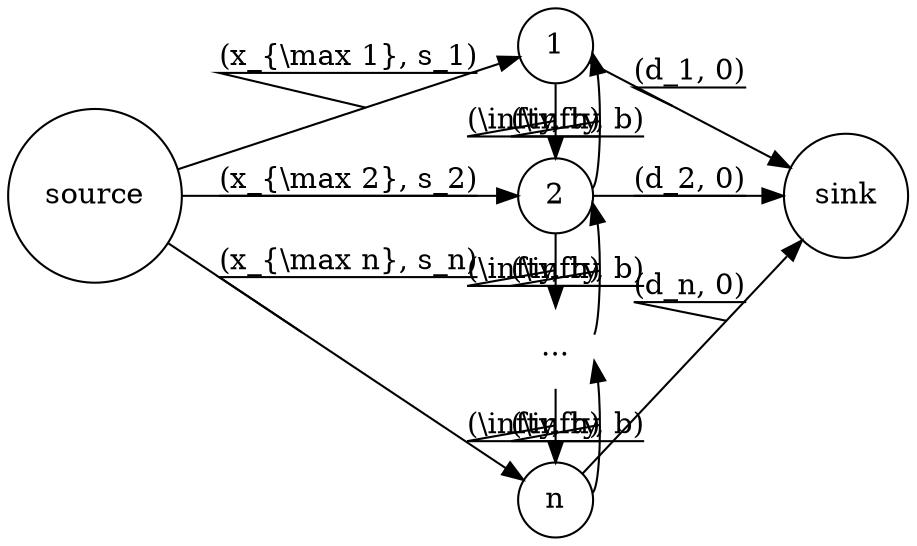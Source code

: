 digraph G {
	rankdir=LR
	root=start

	splines=true # use splines for edges, if needed to avoid overlap
	overlap=scale # (try to) stretch everything if edges overlap
	edge [decorate=true]

	node [shape=circle, texmode="math"];
	edge [texmode="math"];

	subgraph cluster_time {
		label="Time"
		esep=1
		edge [constraint=false]
		1 -> 2[label="(\\infty, h)"];
		2 -> m[label="(\\infty, h)"];
		m -> n[label="(\\infty, h)"];

		n -> m[label="(\\infty, b)"];
		m -> 2[label="(\\infty, b)"];
		2 -> 1[label="(\\infty, b)"];
		m[label="...", color="#12345600"];

		edge[constraint=true];
		1->2->m->n[style=invis];
	}

	{rank=same; 1;2;m;n;}

	node[texmode="raw"];

	source -> 1[label="(x_{\\max 1}, s_1)"];
	source -> 2[label="(x_{\\max 2}, s_2)"];
	source -> n[label="(x_{\\max n}, s_n)"];

	1 -> sink[label="(d_1, 0)"];
	2 -> sink[label="(d_2, 0)"];
	n -> sink[label="(d_n, 0)"];
}

